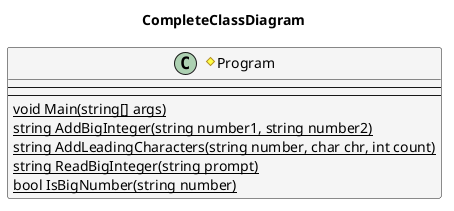 @startuml CompleteClassDiagram
title CompleteClassDiagram
#class Program #whitesmoke {
---
---
{static} void Main(string[] args)
{static} string AddBigInteger(string number1, string number2)
{static} string AddLeadingCharacters(string number, char chr, int count)
{static} string ReadBigInteger(string prompt)
{static} bool IsBigNumber(string number)
}
@enduml
